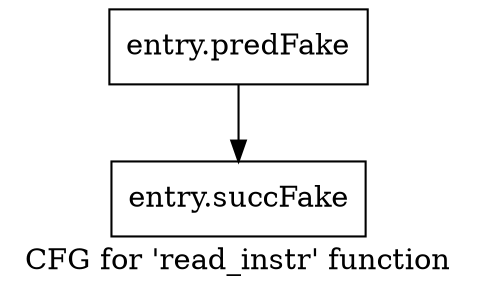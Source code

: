 digraph "CFG for 'read_instr' function" {
	label="CFG for 'read_instr' function";

	Node0x58927e0 [shape=record,filename="",linenumber="",label="{entry.predFake}"];
	Node0x58927e0 -> Node0x58e3a50[ callList="" memoryops="" filename="../../../../../src/cpp_files/libmem.cpp" execusionnum="0"];
	Node0x58e3a50 [shape=record,filename="../../../../../src/cpp_files/libmem.cpp",linenumber="12",label="{entry.succFake}"];
}
